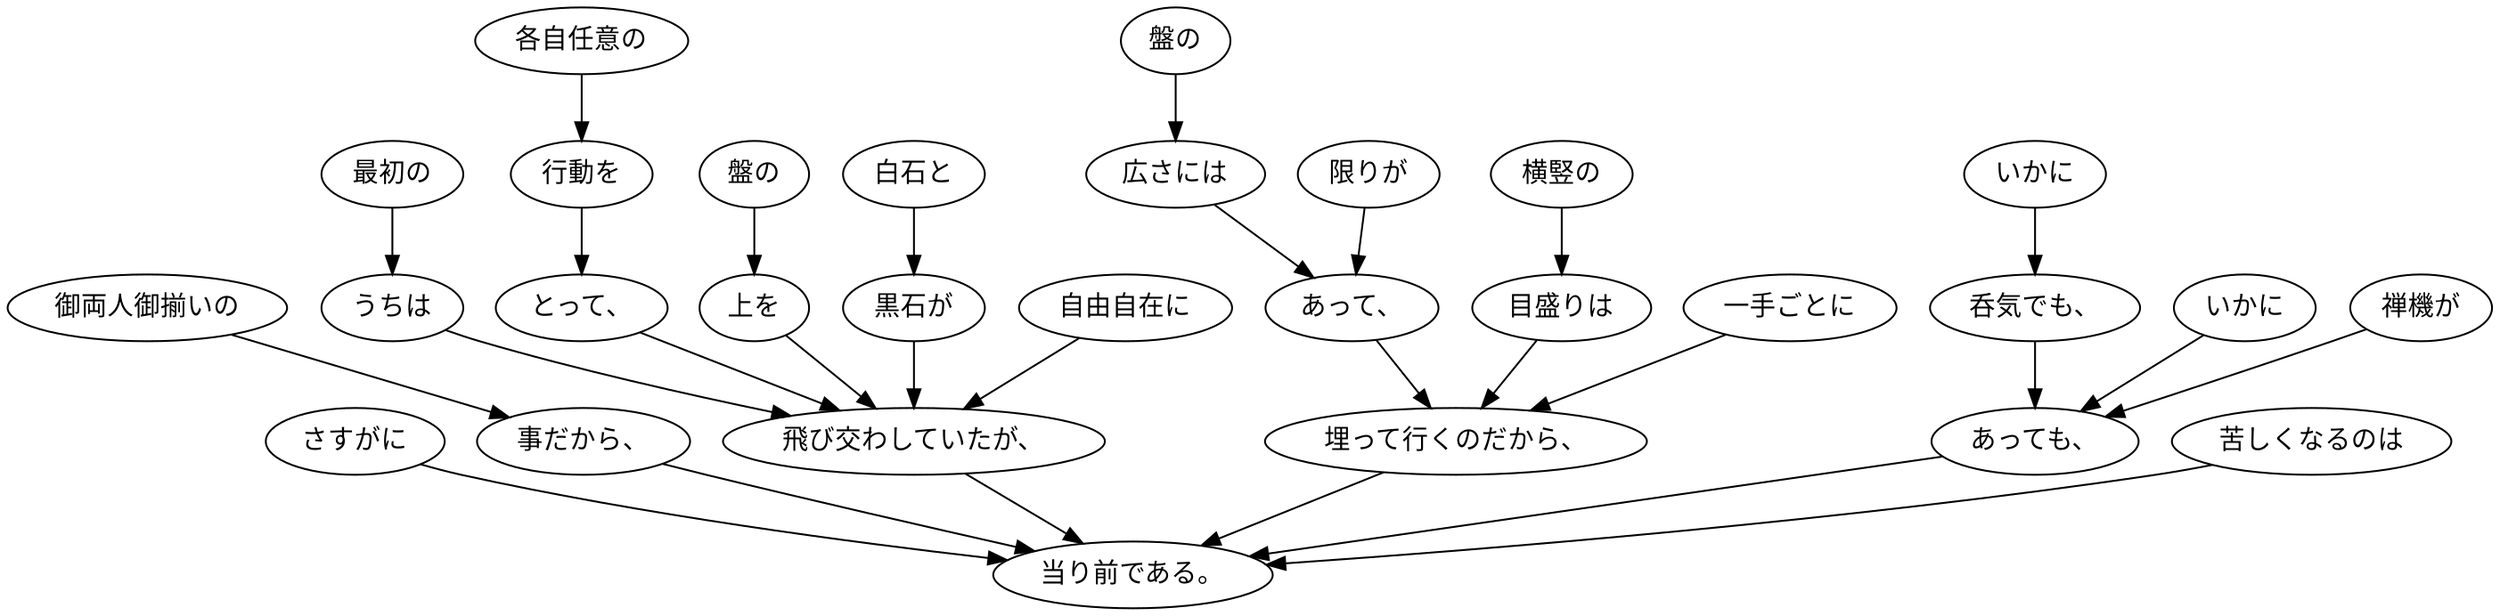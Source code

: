 digraph graph7633 {
	node0 [label="さすがに"];
	node1 [label="御両人御揃いの"];
	node2 [label="事だから、"];
	node3 [label="最初の"];
	node4 [label="うちは"];
	node5 [label="各自任意の"];
	node6 [label="行動を"];
	node7 [label="とって、"];
	node8 [label="盤の"];
	node9 [label="上を"];
	node10 [label="白石と"];
	node11 [label="黒石が"];
	node12 [label="自由自在に"];
	node13 [label="飛び交わしていたが、"];
	node14 [label="盤の"];
	node15 [label="広さには"];
	node16 [label="限りが"];
	node17 [label="あって、"];
	node18 [label="横竪の"];
	node19 [label="目盛りは"];
	node20 [label="一手ごとに"];
	node21 [label="埋って行くのだから、"];
	node22 [label="いかに"];
	node23 [label="呑気でも、"];
	node24 [label="いかに"];
	node25 [label="禅機が"];
	node26 [label="あっても、"];
	node27 [label="苦しくなるのは"];
	node28 [label="当り前である。"];
	node0 -> node28;
	node1 -> node2;
	node2 -> node28;
	node3 -> node4;
	node4 -> node13;
	node5 -> node6;
	node6 -> node7;
	node7 -> node13;
	node8 -> node9;
	node9 -> node13;
	node10 -> node11;
	node11 -> node13;
	node12 -> node13;
	node13 -> node28;
	node14 -> node15;
	node15 -> node17;
	node16 -> node17;
	node17 -> node21;
	node18 -> node19;
	node19 -> node21;
	node20 -> node21;
	node21 -> node28;
	node22 -> node23;
	node23 -> node26;
	node24 -> node26;
	node25 -> node26;
	node26 -> node28;
	node27 -> node28;
}
